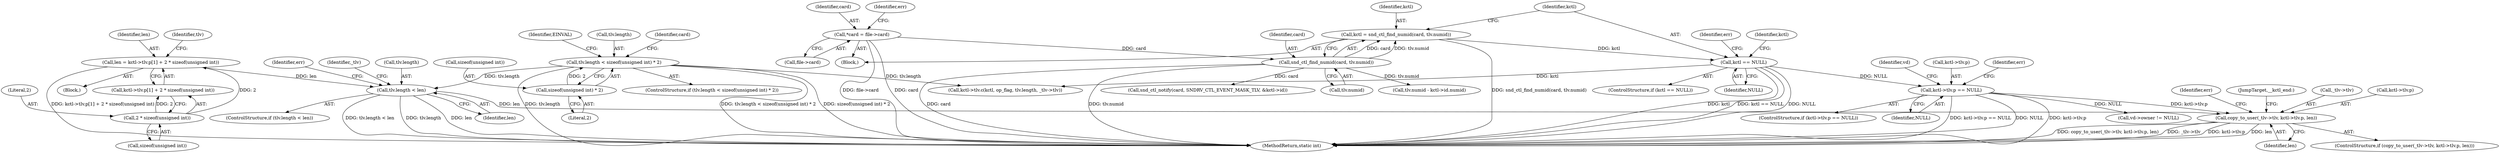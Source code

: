 digraph "0_linux_fd9f26e4eca5d08a27d12c0933fceef76ed9663d_2@API" {
"1000327" [label="(Call,copy_to_user(_tlv->tlv, kctl->tlv.p, len))"];
"1000164" [label="(Call,kctl->tlv.p == NULL)"];
"1000154" [label="(Call,kctl == NULL)"];
"1000146" [label="(Call,kctl = snd_ctl_find_numid(card, tlv.numid))"];
"1000148" [label="(Call,snd_ctl_find_numid(card, tlv.numid))"];
"1000106" [label="(Call,*card = file->card)"];
"1000315" [label="(Call,tlv.length < len)"];
"1000130" [label="(Call,tlv.length < sizeof(unsigned int) * 2)"];
"1000134" [label="(Call,sizeof(unsigned int) * 2)"];
"1000300" [label="(Call,len = kctl->tlv.p[1] + 2 * sizeof(unsigned int))"];
"1000310" [label="(Call,2 * sizeof(unsigned int))"];
"1000301" [label="(Identifier,len)"];
"1000104" [label="(Block,)"];
"1000153" [label="(ControlStructure,if (kctl == NULL))"];
"1000349" [label="(MethodReturn,static int)"];
"1000322" [label="(Identifier,err)"];
"1000148" [label="(Call,snd_ctl_find_numid(card, tlv.numid))"];
"1000147" [label="(Identifier,kctl)"];
"1000107" [label="(Identifier,card)"];
"1000311" [label="(Literal,2)"];
"1000329" [label="(Identifier,_tlv)"];
"1000281" [label="(Call,snd_ctl_notify(card, SNDRV_CTL_EVENT_MASK_TLV, &kctl->id))"];
"1000317" [label="(Identifier,tlv)"];
"1000319" [label="(Identifier,len)"];
"1000326" [label="(ControlStructure,if (copy_to_user(_tlv->tlv, kctl->tlv.p, len)))"];
"1000178" [label="(Identifier,vd)"];
"1000336" [label="(Identifier,len)"];
"1000106" [label="(Call,*card = file->card)"];
"1000130" [label="(Call,tlv.length < sizeof(unsigned int) * 2)"];
"1000291" [label="(Block,)"];
"1000146" [label="(Call,kctl = snd_ctl_find_numid(card, tlv.numid))"];
"1000164" [label="(Call,kctl->tlv.p == NULL)"];
"1000140" [label="(Identifier,EINVAL)"];
"1000310" [label="(Call,2 * sizeof(unsigned int))"];
"1000314" [label="(ControlStructure,if (tlv.length < len))"];
"1000129" [label="(ControlStructure,if (tlv.length < sizeof(unsigned int) * 2))"];
"1000131" [label="(Call,tlv.length)"];
"1000137" [label="(Literal,2)"];
"1000135" [label="(Call,sizeof(unsigned int))"];
"1000150" [label="(Call,tlv.numid)"];
"1000156" [label="(Identifier,NULL)"];
"1000312" [label="(Call,sizeof(unsigned int))"];
"1000149" [label="(Identifier,card)"];
"1000144" [label="(Identifier,card)"];
"1000315" [label="(Call,tlv.length < len)"];
"1000159" [label="(Identifier,err)"];
"1000244" [label="(Call,vd->owner != NULL)"];
"1000262" [label="(Call,kctl->tlv.c(kctl, op_flag, tlv.length, _tlv->tlv))"];
"1000184" [label="(Call,tlv.numid - kctl->id.numid)"];
"1000338" [label="(Identifier,err)"];
"1000163" [label="(ControlStructure,if (kctl->tlv.p == NULL))"];
"1000117" [label="(Identifier,err)"];
"1000154" [label="(Call,kctl == NULL)"];
"1000155" [label="(Identifier,kctl)"];
"1000108" [label="(Call,file->card)"];
"1000302" [label="(Call,kctl->tlv.p[1] + 2 * sizeof(unsigned int))"];
"1000316" [label="(Call,tlv.length)"];
"1000341" [label="(JumpTarget,__kctl_end:)"];
"1000328" [label="(Call,_tlv->tlv)"];
"1000165" [label="(Call,kctl->tlv.p)"];
"1000300" [label="(Call,len = kctl->tlv.p[1] + 2 * sizeof(unsigned int))"];
"1000331" [label="(Call,kctl->tlv.p)"];
"1000327" [label="(Call,copy_to_user(_tlv->tlv, kctl->tlv.p, len))"];
"1000170" [label="(Identifier,NULL)"];
"1000173" [label="(Identifier,err)"];
"1000167" [label="(Identifier,kctl)"];
"1000134" [label="(Call,sizeof(unsigned int) * 2)"];
"1000327" -> "1000326"  [label="AST: "];
"1000327" -> "1000336"  [label="CFG: "];
"1000328" -> "1000327"  [label="AST: "];
"1000331" -> "1000327"  [label="AST: "];
"1000336" -> "1000327"  [label="AST: "];
"1000338" -> "1000327"  [label="CFG: "];
"1000341" -> "1000327"  [label="CFG: "];
"1000327" -> "1000349"  [label="DDG: _tlv->tlv"];
"1000327" -> "1000349"  [label="DDG: kctl->tlv.p"];
"1000327" -> "1000349"  [label="DDG: len"];
"1000327" -> "1000349"  [label="DDG: copy_to_user(_tlv->tlv, kctl->tlv.p, len)"];
"1000164" -> "1000327"  [label="DDG: kctl->tlv.p"];
"1000315" -> "1000327"  [label="DDG: len"];
"1000164" -> "1000163"  [label="AST: "];
"1000164" -> "1000170"  [label="CFG: "];
"1000165" -> "1000164"  [label="AST: "];
"1000170" -> "1000164"  [label="AST: "];
"1000173" -> "1000164"  [label="CFG: "];
"1000178" -> "1000164"  [label="CFG: "];
"1000164" -> "1000349"  [label="DDG: kctl->tlv.p == NULL"];
"1000164" -> "1000349"  [label="DDG: NULL"];
"1000164" -> "1000349"  [label="DDG: kctl->tlv.p"];
"1000154" -> "1000164"  [label="DDG: NULL"];
"1000164" -> "1000244"  [label="DDG: NULL"];
"1000154" -> "1000153"  [label="AST: "];
"1000154" -> "1000156"  [label="CFG: "];
"1000155" -> "1000154"  [label="AST: "];
"1000156" -> "1000154"  [label="AST: "];
"1000159" -> "1000154"  [label="CFG: "];
"1000167" -> "1000154"  [label="CFG: "];
"1000154" -> "1000349"  [label="DDG: kctl"];
"1000154" -> "1000349"  [label="DDG: kctl == NULL"];
"1000154" -> "1000349"  [label="DDG: NULL"];
"1000146" -> "1000154"  [label="DDG: kctl"];
"1000154" -> "1000262"  [label="DDG: kctl"];
"1000146" -> "1000104"  [label="AST: "];
"1000146" -> "1000148"  [label="CFG: "];
"1000147" -> "1000146"  [label="AST: "];
"1000148" -> "1000146"  [label="AST: "];
"1000155" -> "1000146"  [label="CFG: "];
"1000146" -> "1000349"  [label="DDG: snd_ctl_find_numid(card, tlv.numid)"];
"1000148" -> "1000146"  [label="DDG: card"];
"1000148" -> "1000146"  [label="DDG: tlv.numid"];
"1000148" -> "1000150"  [label="CFG: "];
"1000149" -> "1000148"  [label="AST: "];
"1000150" -> "1000148"  [label="AST: "];
"1000148" -> "1000349"  [label="DDG: card"];
"1000148" -> "1000349"  [label="DDG: tlv.numid"];
"1000106" -> "1000148"  [label="DDG: card"];
"1000148" -> "1000184"  [label="DDG: tlv.numid"];
"1000148" -> "1000281"  [label="DDG: card"];
"1000106" -> "1000104"  [label="AST: "];
"1000106" -> "1000108"  [label="CFG: "];
"1000107" -> "1000106"  [label="AST: "];
"1000108" -> "1000106"  [label="AST: "];
"1000117" -> "1000106"  [label="CFG: "];
"1000106" -> "1000349"  [label="DDG: file->card"];
"1000106" -> "1000349"  [label="DDG: card"];
"1000315" -> "1000314"  [label="AST: "];
"1000315" -> "1000319"  [label="CFG: "];
"1000316" -> "1000315"  [label="AST: "];
"1000319" -> "1000315"  [label="AST: "];
"1000322" -> "1000315"  [label="CFG: "];
"1000329" -> "1000315"  [label="CFG: "];
"1000315" -> "1000349"  [label="DDG: tlv.length < len"];
"1000315" -> "1000349"  [label="DDG: tlv.length"];
"1000315" -> "1000349"  [label="DDG: len"];
"1000130" -> "1000315"  [label="DDG: tlv.length"];
"1000300" -> "1000315"  [label="DDG: len"];
"1000130" -> "1000129"  [label="AST: "];
"1000130" -> "1000134"  [label="CFG: "];
"1000131" -> "1000130"  [label="AST: "];
"1000134" -> "1000130"  [label="AST: "];
"1000140" -> "1000130"  [label="CFG: "];
"1000144" -> "1000130"  [label="CFG: "];
"1000130" -> "1000349"  [label="DDG: tlv.length < sizeof(unsigned int) * 2"];
"1000130" -> "1000349"  [label="DDG: sizeof(unsigned int) * 2"];
"1000130" -> "1000349"  [label="DDG: tlv.length"];
"1000134" -> "1000130"  [label="DDG: 2"];
"1000130" -> "1000262"  [label="DDG: tlv.length"];
"1000134" -> "1000137"  [label="CFG: "];
"1000135" -> "1000134"  [label="AST: "];
"1000137" -> "1000134"  [label="AST: "];
"1000300" -> "1000291"  [label="AST: "];
"1000300" -> "1000302"  [label="CFG: "];
"1000301" -> "1000300"  [label="AST: "];
"1000302" -> "1000300"  [label="AST: "];
"1000317" -> "1000300"  [label="CFG: "];
"1000300" -> "1000349"  [label="DDG: kctl->tlv.p[1] + 2 * sizeof(unsigned int)"];
"1000310" -> "1000300"  [label="DDG: 2"];
"1000310" -> "1000302"  [label="AST: "];
"1000310" -> "1000312"  [label="CFG: "];
"1000311" -> "1000310"  [label="AST: "];
"1000312" -> "1000310"  [label="AST: "];
"1000302" -> "1000310"  [label="CFG: "];
"1000310" -> "1000302"  [label="DDG: 2"];
}
